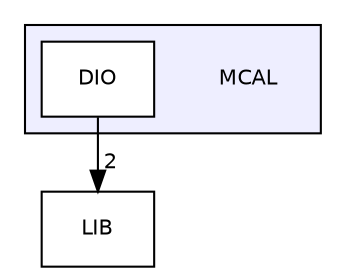 digraph "MCAL" {
  compound=true
  node [ fontsize="10", fontname="Helvetica"];
  edge [ labelfontsize="10", labelfontname="Helvetica"];
  subgraph clusterdir_aeef58f5a946ad8e66cca46db86d7cf5 {
    graph [ bgcolor="#eeeeff", pencolor="black", label="" URL="dir_aeef58f5a946ad8e66cca46db86d7cf5.html"];
    dir_aeef58f5a946ad8e66cca46db86d7cf5 [shape=plaintext label="MCAL"];
    dir_8439cbf7440b5bdef3b055efe8d89058 [shape=box label="DIO" color="black" fillcolor="white" style="filled" URL="dir_8439cbf7440b5bdef3b055efe8d89058.html"];
  }
  dir_c49787b21523dfcd643eafa322448430 [shape=box label="LIB" URL="dir_c49787b21523dfcd643eafa322448430.html"];
  dir_8439cbf7440b5bdef3b055efe8d89058->dir_c49787b21523dfcd643eafa322448430 [headlabel="2", labeldistance=1.5 headhref="dir_000006_000004.html"];
}
